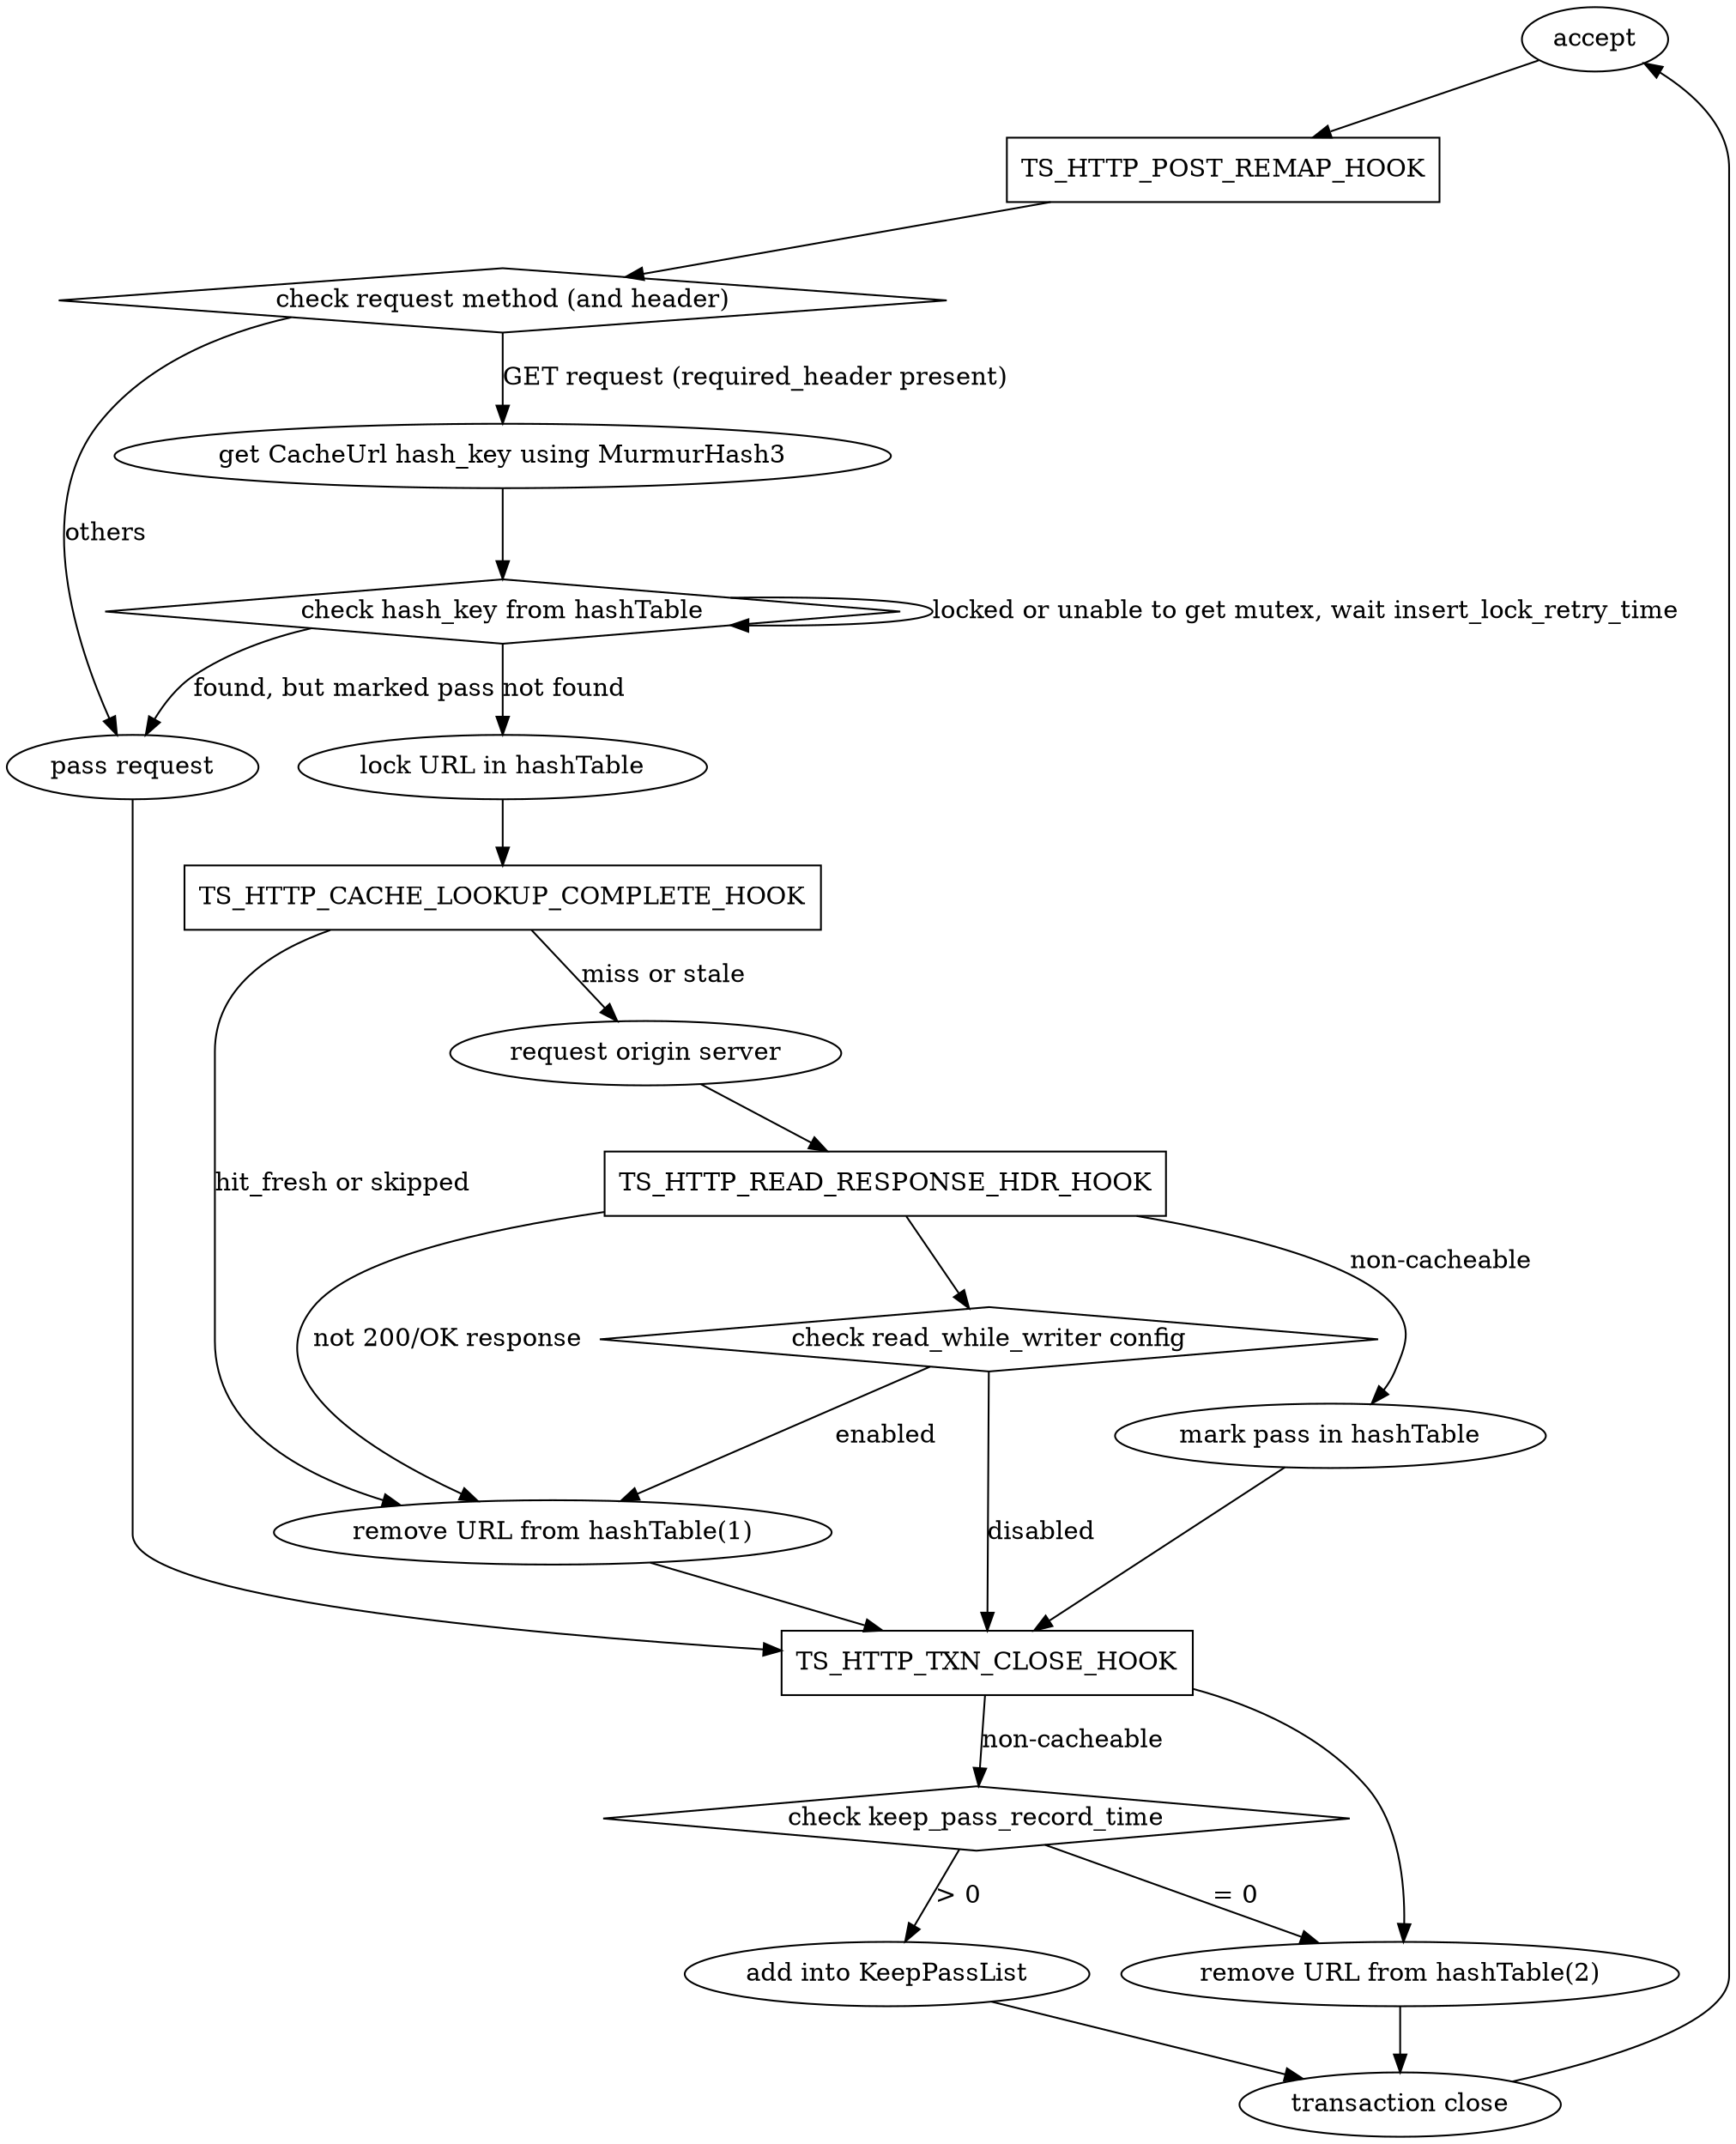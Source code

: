 digraph collapsed_connection {
  accept -> TS_HTTP_POST_REMAP_HOOK;
  TS_HTTP_POST_REMAP_HOOK -> "check request method (and header)";

  "check request method (and header)" -> "get CacheUrl hash_key using MurmurHash3" [label = "GET request (required_header present)"];
  "check request method (and header)" -> "pass request" [label = "others"];
  "get CacheUrl hash_key using MurmurHash3" -> "check hash_key from hashTable";
  "check hash_key from hashTable" -> "lock URL in hashTable" [label = "not found"];
  "check hash_key from hashTable" -> "pass request" [label = "found, but marked pass"];
  "check hash_key from hashTable" -> "check hash_key from hashTable" [label = "locked or unable to get mutex, wait insert_lock_retry_time"];
  "lock URL in hashTable" -> TS_HTTP_CACHE_LOOKUP_COMPLETE_HOOK;
  TS_HTTP_CACHE_LOOKUP_COMPLETE_HOOK -> "remove URL from hashTable(1)" [label = "hit_fresh or skipped"];
  TS_HTTP_CACHE_LOOKUP_COMPLETE_HOOK -> "request origin server" [label = "miss or stale"];
  "request origin server" -> TS_HTTP_READ_RESPONSE_HDR_HOOK;
  TS_HTTP_READ_RESPONSE_HDR_HOOK -> "remove URL from hashTable(1)" [label = "not 200/OK response"];
  TS_HTTP_READ_RESPONSE_HDR_HOOK -> "check read_while_writer config";
  "check read_while_writer config" -> "remove URL from hashTable(1)" [label = "enabled"];
  "check read_while_writer config" -> TS_HTTP_TXN_CLOSE_HOOK [label = "disabled"];
  TS_HTTP_READ_RESPONSE_HDR_HOOK -> "mark pass in hashTable" [label = "non-cacheable"];
  "remove URL from hashTable(1)" -> TS_HTTP_TXN_CLOSE_HOOK;
  "mark pass in hashTable" -> TS_HTTP_TXN_CLOSE_HOOK;
  "pass request" -> TS_HTTP_TXN_CLOSE_HOOK;
  TS_HTTP_TXN_CLOSE_HOOK -> "remove URL from hashTable(2)";
  TS_HTTP_TXN_CLOSE_HOOK -> "check keep_pass_record_time" [label = "non-cacheable"];
  "check keep_pass_record_time" -> "add into KeepPassList" [label = "> 0"];
  "check keep_pass_record_time" -> "remove URL from hashTable(2)" [label = "= 0"];
  "add into KeepPassList" -> "transaction close";
  "remove URL from hashTable(2)" -> "transaction close";
  "transaction close" -> accept;

  TS_HTTP_POST_REMAP_HOOK [shape = box];
  TS_HTTP_CACHE_LOOKUP_COMPLETE_HOOK[shape = box];
  TS_HTTP_READ_RESPONSE_HDR_HOOK [shape = box];
  TS_HTTP_TXN_CLOSE_HOOK [shape = box];

  "check request method (and header)" [shape = diamond];
  "check hash_key from hashTable" [shape = diamond];
  "check read_while_writer config" [shape = diamond];
  "check keep_pass_record_time" [shape = diamond];
}
